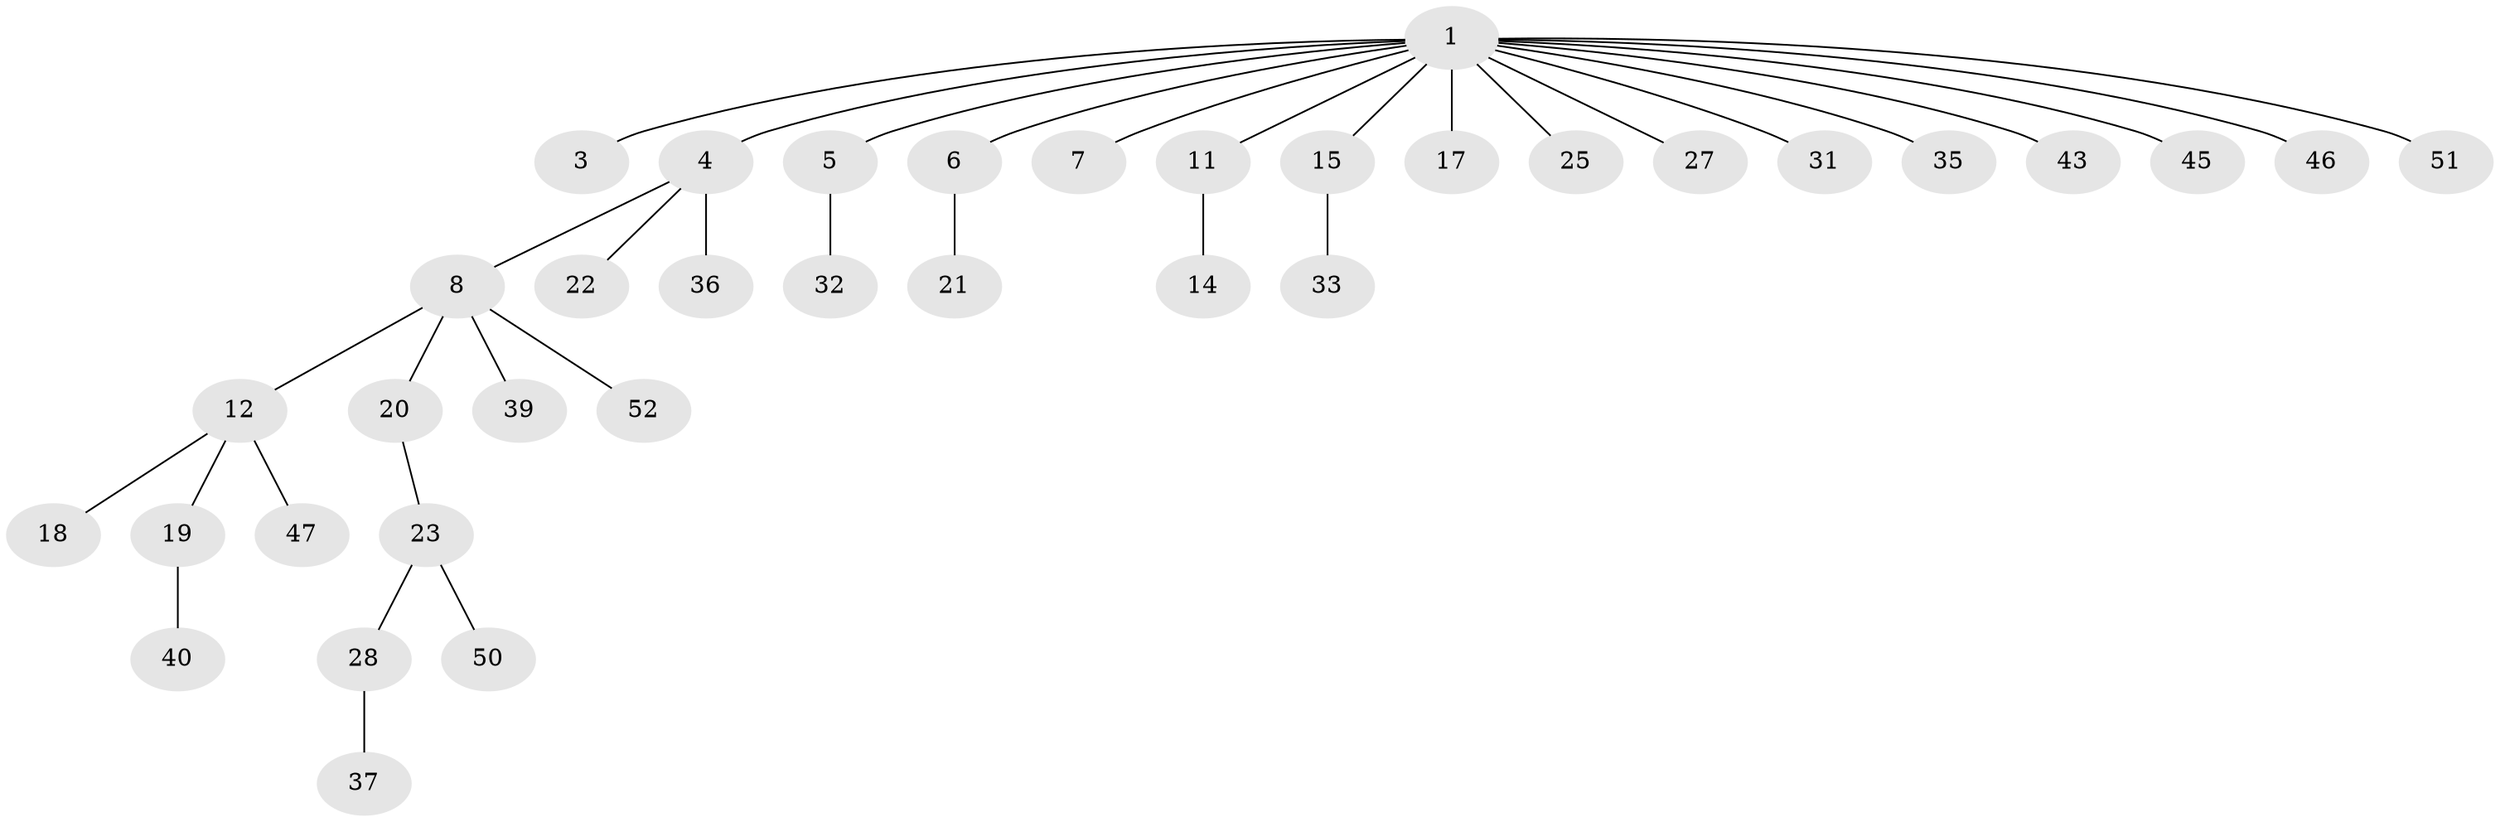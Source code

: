 // Generated by graph-tools (version 1.1) at 2025/51/02/27/25 19:51:56]
// undirected, 36 vertices, 35 edges
graph export_dot {
graph [start="1"]
  node [color=gray90,style=filled];
  1 [super="+2"];
  3 [super="+16"];
  4 [super="+10"];
  5;
  6 [super="+13"];
  7 [super="+30"];
  8 [super="+9"];
  11 [super="+24"];
  12 [super="+26"];
  14;
  15 [super="+44"];
  17 [super="+29"];
  18;
  19;
  20 [super="+49"];
  21;
  22;
  23 [super="+34"];
  25;
  27;
  28;
  31 [super="+38"];
  32 [super="+42"];
  33;
  35;
  36;
  37 [super="+41"];
  39;
  40;
  43;
  45;
  46 [super="+48"];
  47;
  50;
  51;
  52;
  1 -- 3;
  1 -- 11;
  1 -- 25;
  1 -- 31;
  1 -- 35;
  1 -- 46;
  1 -- 51;
  1 -- 4 [weight=2];
  1 -- 5;
  1 -- 6;
  1 -- 7;
  1 -- 43;
  1 -- 45;
  1 -- 15;
  1 -- 17;
  1 -- 27;
  4 -- 8;
  4 -- 22;
  4 -- 36;
  5 -- 32;
  6 -- 21;
  8 -- 20;
  8 -- 39;
  8 -- 52;
  8 -- 12;
  11 -- 14;
  12 -- 18;
  12 -- 19;
  12 -- 47;
  15 -- 33;
  19 -- 40;
  20 -- 23;
  23 -- 28;
  23 -- 50;
  28 -- 37;
}
